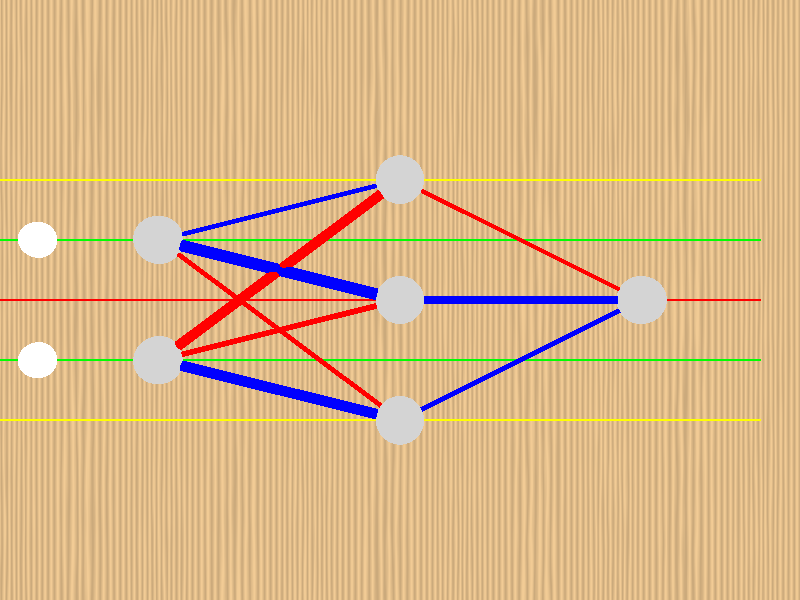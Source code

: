 #include "colors.inc"
#include "finish.inc"
#include "textures.inc"
#include "rand.inc"
//#include "koSy.inc"

// Basic Scene
camera {
	location <2, 5, 0>
	look_at <2, 0, 0>
}

light_source {
	<-200, 400, -200>
	color White
}

plane {
	<0, 1, 0>, 0
	texture {DMFWood4}
}

// Helper
#macro HelperLine (pos, col)
cylinder {
	pos, pos + <10,0,0>, 0.005 
         pigment{color col}
}
#end

HelperLine(<-5, 0, -1>, Yellow)
HelperLine(<-5, 0, -0.5>, Green)
HelperLine(<-5, 0, 0>, Red)
HelperLine(<-5, 0, 0.5>, Green)
HelperLine(<-5, 0, 1>, Yellow)

// ANN
#declare Size = 3;
#declare Shape = array[Size] {2, 3, 1};

#declare Weights1 = array[Shape[1]][Shape[0]] {
	{-5.74501215, 12.78399623},
	{-14.86579363, 7.06784888},
	{5.94776516, -13.18882104}
};
#declare Weights2 = array[Shape[2]][Shape[1]] {
	{5.21130487, -10.74472035, -6.11404724}
};

#declare zNeuronDist = 1;  // Distance between two neurons on the Z-axis
#declare xNeuronDist = 2;  // Distance between two neurons on the X-axis

#declare LayerCenter = array[Size];
#declare i = 0;
#while (i < Size)
	
	#declare LayerCenter[i] = <i * xNeuronDist, 0, 0>;
	
	#declare i = i + 1;
#end

// Classes
#macro Neuron (position)
sphere {
	position, 0.2
	texture {Chrome_Metal}	
}
#end

#macro Weight (startPt, endPt, weight)
cylinder {
	startPt, endPt, 0.05 * weight / 15
	texture {
		pigment {color rgb<(weight + 1) / 2, 0, 1 - (weight + 1) / 2>}
		finish {}
		}	
}
#end

#macro Put(position, value)
sphere {
	position, 0.15
	texture {
		#if (value >= 0.5)
			pigment {color White}
		#else
			pigment {color Black)
		#end	
	}	
}
#end

// Draw Neurons
#declare i = 0;
#while (i < Size)

	#declare j = 0;
	#while (j < Shape[i])
		
		Neuron(LayerCenter [i] + <0, 0, (Shape[i] / 2 - j) * zNeuronDist - zNeuronDist / 2>)
		
		#declare j = j + 1;
	#end
	
	#declare i = i + 1;
#end

// Draw Weights
#declare i = 0;
#while (i < Size - 1)
	
	#declare i0 = 0;
	#while (i0 < Shape[i])
		
		#declare i1 = 0;
		#while (i1 < Shape[i + 1])
	
			#declare p1 = LayerCenter [i] + <0, 0, (Shape[i] / 2 - i0) * zNeuronDist - zNeuronDist / 2>;
			#declare p2 = LayerCenter [i + 1] + <0, 0, (Shape[i + 1] / 2 - i1) * zNeuronDist - zNeuronDist / 2>;
			
			#if (i = 0)
				Weight(p1, p2, Weights1[i1][i0])
				
			#else
				Weight(p1, p2, Weights2[i1][i0])
			
			#end
			
			#declare i1 = i1 + 1;
		#end
	
		#declare i0 = i0 + 1;
	#end

	#declare i = i + 1;
#end

// Evaluate
#declare NetInput = array[2][1] {{1}, {1}};
#declare LayerInput = NetInput;

#declare i = 0;
#while (i < Size -1)

//	#declare LayerInput = array[Shape[i + 1]][1];

	#declare LayerOutput = array[Shape[i + 1]][1];

	#declare l1 = 0;
	#while (l1 < Shape[i + 1])
	
		#declare rowSum = 0;
	
		#declare l0 = 0;
		#while (l0 < Shape[i ])
		
			//#warning concat("i: ", str(i, 1, 1), ", l0: ", str(l0, 1, 1), ", l1: ", str(l1, 1, 1))
			
			
			#if (i = 0)
				#declare rowSum = rowSum + Weights1[l1][l0] * LayerInput[l0][0];
				
			#else
				#declare rowSum = rowSum + Weights2[l1][l0] * LayerInput[l0][0];
			
			#end
			
		
			#declare l0 = l0 + 1;
		#end
		
		// Apply sigmoid function
		#declare rowSum = 1 / (1 + exp(-rowSum));
		
		#declare LayerOutput[l1][0] = rowSum;
		
		#declare l1 = l1 + 1;
	#end
	
	#declare LayerInput = LayerOutput;
	
	#declare i = i + 1;
#end

#warning concat("Out: ", str(LayerOutput[0][0], 5, 5))

// Animation

// Input
#if (clock <= 1)

	#declare i = 0;
	#while (i < Shape[0])

		#declare relPos = <clock, 0, 0>;
		#declare value = NetInput[i][0];

		Put(LayerCenter [0] + <0, 0, (Shape[0] / 2 - i) * zNeuronDist - zNeuronDist / 2> + <-1, 0, 0> + relPos, value)
	
		#declare i = i + 1;
	#end
	
// Layer 1
#elseif (clock <= 3)
	
	#declare i0 = 0;
	#while (i0 < Shape[0])
		
		#declare i1 = 0;
		#while (i1 < Shape[1])
	
			#declare p1 = LayerCenter [0] + <0, 0, (Shape[0] / 2 - i0) * zNeuronDist - zNeuronDist / 2>;
			#declare p2 = LayerCenter [1] + <0, 0, (Shape[1] / 2 - i1) * zNeuronDist - zNeuronDist / 2>;

			Put(p1 * (1 - (clock - 1) / 2) + p2 * (clock - 1) / 2, 1)
			
			#declare i1 = i1 + 1;
		#end
	
		#declare i0 = i0 + 1;
	#end

// Layer 2
#elseif (clock <= 5)

	#declare i0 = 0;
	#while (i0 < Shape[1])
		
		#declare i1 = 0;
		#while (i1 < Shape[2])
	
			#declare p1 = LayerCenter [1] + <0, 0, (Shape[1] / 2 - i0) * zNeuronDist - zNeuronDist / 2>;
			#declare p2 = LayerCenter [2] + <0, 0, (Shape[2] / 2 - i1) * zNeuronDist - zNeuronDist / 2>;

			Put(p1 * (1 - (clock - 3) / 2)  + p2 * (clock - 3) / 2, 1)
			
			#declare i1 = i1 + 1;
		#end
	
		#declare i0 = i0 + 1;
	#end

// Output
#elseif (clock <= 6)

	#declare i = 0;
	#while (i < Shape[2])

		#declare relPos = <clock - 4 * zNeuronDist, 0, 0>;

		Put(LayerCenter [2] + <0, 0, (Shape[2] / 2 - i) * zNeuronDist - zNeuronDist / 2> + <-1, 0, 0> + relPos, 1)
	
		#declare i = i + 1;
	#end

#end

#warning str(clock, 2, 2)















